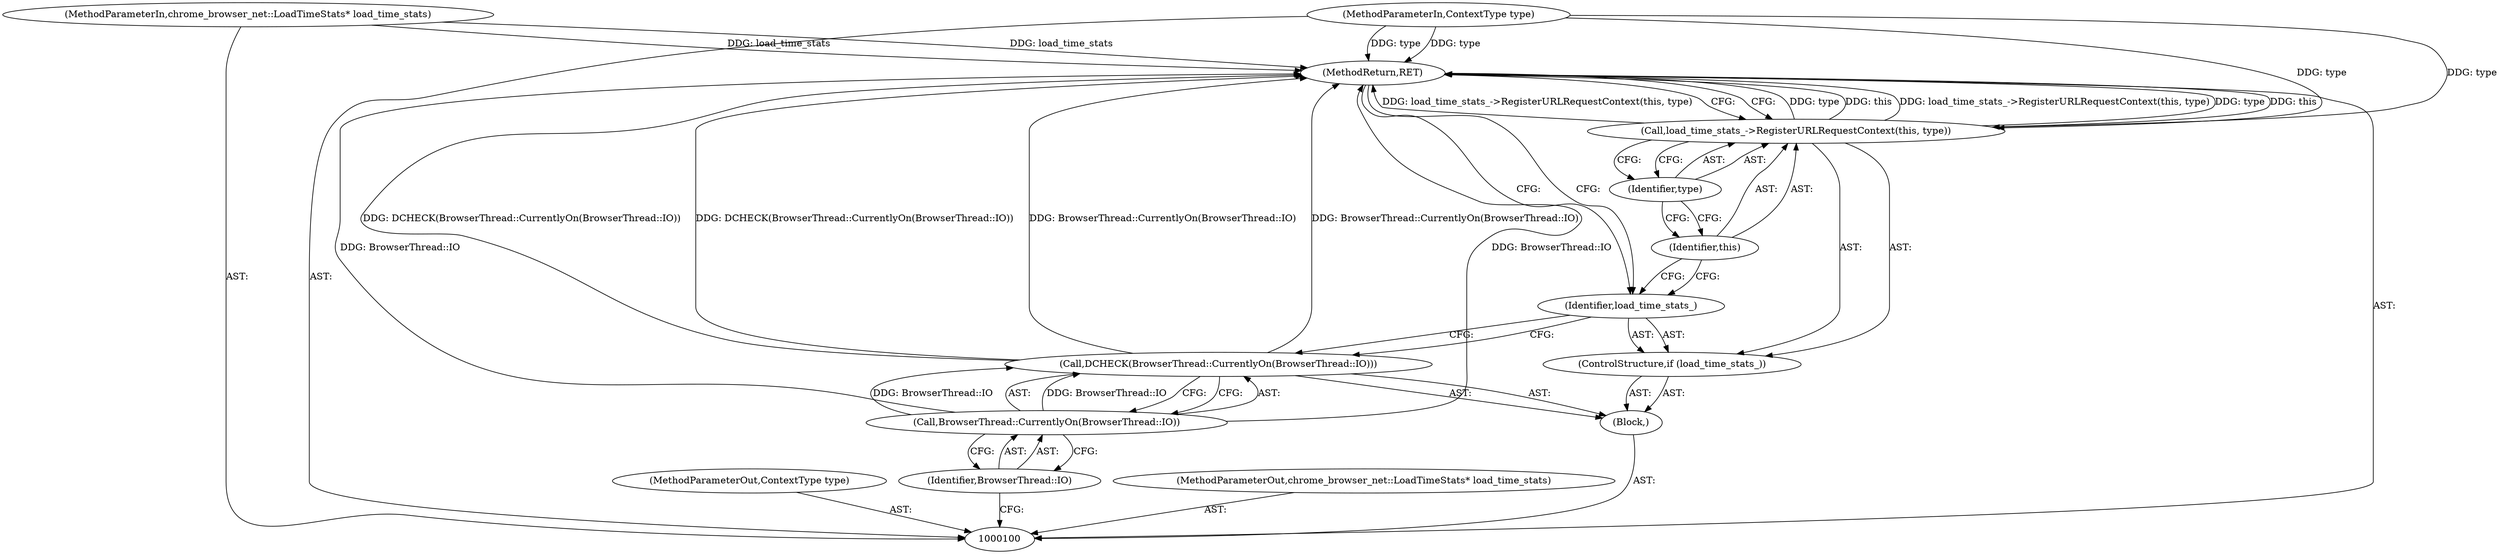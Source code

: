 digraph "0_Chrome_ca8cc70b2de822b939f87effc7c2b83bac280a44" {
"1000112" [label="(MethodReturn,RET)"];
"1000101" [label="(MethodParameterIn,ContextType type)"];
"1000132" [label="(MethodParameterOut,ContextType type)"];
"1000102" [label="(MethodParameterIn,chrome_browser_net::LoadTimeStats* load_time_stats)"];
"1000133" [label="(MethodParameterOut,chrome_browser_net::LoadTimeStats* load_time_stats)"];
"1000103" [label="(Block,)"];
"1000105" [label="(Call,BrowserThread::CurrentlyOn(BrowserThread::IO))"];
"1000104" [label="(Call,DCHECK(BrowserThread::CurrentlyOn(BrowserThread::IO)))"];
"1000106" [label="(Identifier,BrowserThread::IO)"];
"1000107" [label="(ControlStructure,if (load_time_stats_))"];
"1000108" [label="(Identifier,load_time_stats_)"];
"1000110" [label="(Identifier,this)"];
"1000109" [label="(Call,load_time_stats_->RegisterURLRequestContext(this, type))"];
"1000111" [label="(Identifier,type)"];
"1000112" -> "1000100"  [label="AST: "];
"1000112" -> "1000109"  [label="CFG: "];
"1000112" -> "1000108"  [label="CFG: "];
"1000104" -> "1000112"  [label="DDG: DCHECK(BrowserThread::CurrentlyOn(BrowserThread::IO))"];
"1000104" -> "1000112"  [label="DDG: BrowserThread::CurrentlyOn(BrowserThread::IO)"];
"1000102" -> "1000112"  [label="DDG: load_time_stats"];
"1000109" -> "1000112"  [label="DDG: type"];
"1000109" -> "1000112"  [label="DDG: this"];
"1000109" -> "1000112"  [label="DDG: load_time_stats_->RegisterURLRequestContext(this, type)"];
"1000101" -> "1000112"  [label="DDG: type"];
"1000105" -> "1000112"  [label="DDG: BrowserThread::IO"];
"1000101" -> "1000100"  [label="AST: "];
"1000101" -> "1000112"  [label="DDG: type"];
"1000101" -> "1000109"  [label="DDG: type"];
"1000132" -> "1000100"  [label="AST: "];
"1000102" -> "1000100"  [label="AST: "];
"1000102" -> "1000112"  [label="DDG: load_time_stats"];
"1000133" -> "1000100"  [label="AST: "];
"1000103" -> "1000100"  [label="AST: "];
"1000104" -> "1000103"  [label="AST: "];
"1000107" -> "1000103"  [label="AST: "];
"1000105" -> "1000104"  [label="AST: "];
"1000105" -> "1000106"  [label="CFG: "];
"1000106" -> "1000105"  [label="AST: "];
"1000104" -> "1000105"  [label="CFG: "];
"1000105" -> "1000112"  [label="DDG: BrowserThread::IO"];
"1000105" -> "1000104"  [label="DDG: BrowserThread::IO"];
"1000104" -> "1000103"  [label="AST: "];
"1000104" -> "1000105"  [label="CFG: "];
"1000105" -> "1000104"  [label="AST: "];
"1000108" -> "1000104"  [label="CFG: "];
"1000104" -> "1000112"  [label="DDG: DCHECK(BrowserThread::CurrentlyOn(BrowserThread::IO))"];
"1000104" -> "1000112"  [label="DDG: BrowserThread::CurrentlyOn(BrowserThread::IO)"];
"1000105" -> "1000104"  [label="DDG: BrowserThread::IO"];
"1000106" -> "1000105"  [label="AST: "];
"1000106" -> "1000100"  [label="CFG: "];
"1000105" -> "1000106"  [label="CFG: "];
"1000107" -> "1000103"  [label="AST: "];
"1000108" -> "1000107"  [label="AST: "];
"1000109" -> "1000107"  [label="AST: "];
"1000108" -> "1000107"  [label="AST: "];
"1000108" -> "1000104"  [label="CFG: "];
"1000110" -> "1000108"  [label="CFG: "];
"1000112" -> "1000108"  [label="CFG: "];
"1000110" -> "1000109"  [label="AST: "];
"1000110" -> "1000108"  [label="CFG: "];
"1000111" -> "1000110"  [label="CFG: "];
"1000109" -> "1000107"  [label="AST: "];
"1000109" -> "1000111"  [label="CFG: "];
"1000110" -> "1000109"  [label="AST: "];
"1000111" -> "1000109"  [label="AST: "];
"1000112" -> "1000109"  [label="CFG: "];
"1000109" -> "1000112"  [label="DDG: type"];
"1000109" -> "1000112"  [label="DDG: this"];
"1000109" -> "1000112"  [label="DDG: load_time_stats_->RegisterURLRequestContext(this, type)"];
"1000101" -> "1000109"  [label="DDG: type"];
"1000111" -> "1000109"  [label="AST: "];
"1000111" -> "1000110"  [label="CFG: "];
"1000109" -> "1000111"  [label="CFG: "];
}

